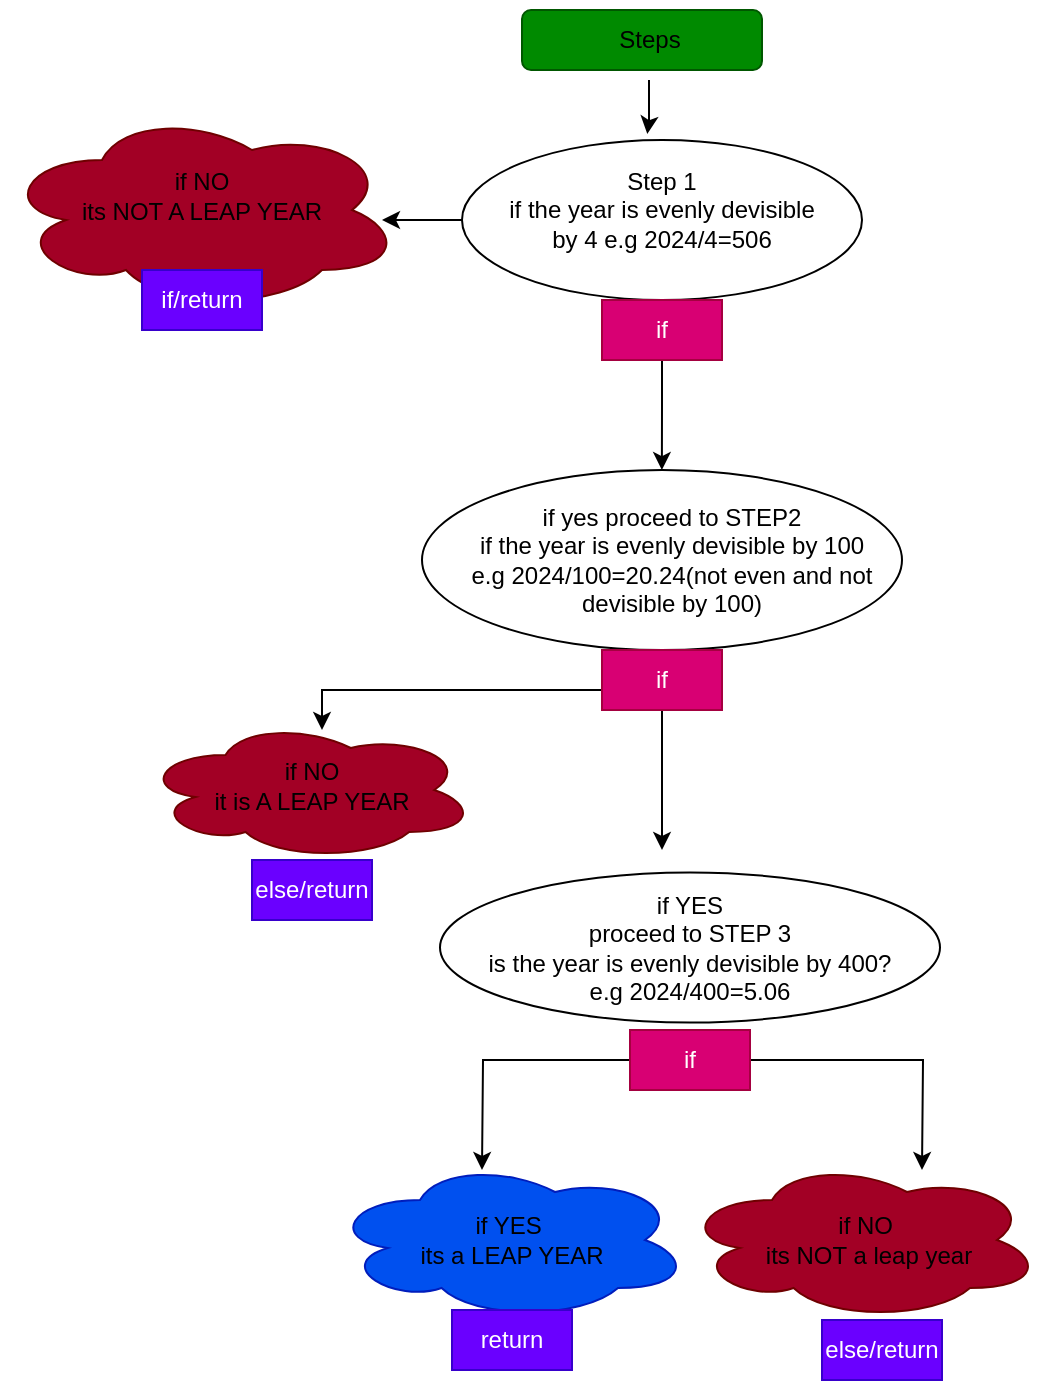 <mxfile version="21.5.2" type="github">
  <diagram name="Page-1" id="adKl4CLT3Nsbqhb6SNV6">
    <mxGraphModel dx="794" dy="430" grid="1" gridSize="10" guides="1" tooltips="1" connect="1" arrows="1" fold="1" page="1" pageScale="1" pageWidth="827" pageHeight="1169" math="0" shadow="0">
      <root>
        <mxCell id="0" />
        <mxCell id="1" parent="0" />
        <mxCell id="jWFTP0J90ebBevRyA3G--36" value="" style="ellipse;shape=cloud;whiteSpace=wrap;html=1;fillColor=#a20025;fontColor=#ffffff;strokeColor=#6F0000;" vertex="1" parent="1">
          <mxGeometry x="140" y="365" width="167" height="70" as="geometry" />
        </mxCell>
        <mxCell id="jWFTP0J90ebBevRyA3G--34" value="" style="ellipse;shape=cloud;whiteSpace=wrap;html=1;fillColor=#a20025;fontColor=#ffffff;strokeColor=#6F0000;" vertex="1" parent="1">
          <mxGeometry x="70" y="60" width="200" height="100" as="geometry" />
        </mxCell>
        <mxCell id="jWFTP0J90ebBevRyA3G--33" value="" style="ellipse;shape=cloud;whiteSpace=wrap;html=1;fillColor=#0050ef;fontColor=#ffffff;strokeColor=#001DBC;" vertex="1" parent="1">
          <mxGeometry x="234" y="585" width="180" height="80" as="geometry" />
        </mxCell>
        <mxCell id="jWFTP0J90ebBevRyA3G--32" value="" style="ellipse;shape=cloud;whiteSpace=wrap;html=1;fillColor=#a20025;fontColor=#ffffff;strokeColor=#6F0000;" vertex="1" parent="1">
          <mxGeometry x="410" y="585" width="180" height="80" as="geometry" />
        </mxCell>
        <mxCell id="jWFTP0J90ebBevRyA3G--29" value="" style="ellipse;whiteSpace=wrap;html=1;" vertex="1" parent="1">
          <mxGeometry x="289" y="441.25" width="250" height="75" as="geometry" />
        </mxCell>
        <mxCell id="jWFTP0J90ebBevRyA3G--85" style="edgeStyle=orthogonalEdgeStyle;rounded=0;orthogonalLoop=1;jettySize=auto;html=1;" edge="1" parent="1" source="jWFTP0J90ebBevRyA3G--28">
          <mxGeometry relative="1" as="geometry">
            <mxPoint x="230" y="370" as="targetPoint" />
            <Array as="points">
              <mxPoint x="400" y="350" />
              <mxPoint x="230" y="350" />
            </Array>
          </mxGeometry>
        </mxCell>
        <mxCell id="jWFTP0J90ebBevRyA3G--28" value="" style="ellipse;whiteSpace=wrap;html=1;" vertex="1" parent="1">
          <mxGeometry x="280" y="240" width="240" height="90" as="geometry" />
        </mxCell>
        <mxCell id="jWFTP0J90ebBevRyA3G--72" style="edgeStyle=orthogonalEdgeStyle;rounded=0;orthogonalLoop=1;jettySize=auto;html=1;entryX=0.95;entryY=0.55;entryDx=0;entryDy=0;entryPerimeter=0;" edge="1" parent="1" source="jWFTP0J90ebBevRyA3G--27" target="jWFTP0J90ebBevRyA3G--34">
          <mxGeometry relative="1" as="geometry" />
        </mxCell>
        <mxCell id="jWFTP0J90ebBevRyA3G--27" value="" style="ellipse;whiteSpace=wrap;html=1;" vertex="1" parent="1">
          <mxGeometry x="300" y="75" width="200" height="80" as="geometry" />
        </mxCell>
        <mxCell id="jWFTP0J90ebBevRyA3G--1" value="" style="rounded=1;whiteSpace=wrap;html=1;fillColor=#008a00;fontColor=#ffffff;strokeColor=#005700;" vertex="1" parent="1">
          <mxGeometry x="330" y="10" width="120" height="30" as="geometry" />
        </mxCell>
        <mxCell id="jWFTP0J90ebBevRyA3G--74" style="edgeStyle=orthogonalEdgeStyle;rounded=0;orthogonalLoop=1;jettySize=auto;html=1;entryX=0.454;entryY=0.025;entryDx=0;entryDy=0;entryPerimeter=0;" edge="1" parent="1" source="jWFTP0J90ebBevRyA3G--2" target="jWFTP0J90ebBevRyA3G--5">
          <mxGeometry relative="1" as="geometry" />
        </mxCell>
        <mxCell id="jWFTP0J90ebBevRyA3G--2" value="Steps" style="text;html=1;strokeColor=none;fillColor=none;align=center;verticalAlign=middle;whiteSpace=wrap;rounded=0;" vertex="1" parent="1">
          <mxGeometry x="328.5" y="5" width="130" height="40" as="geometry" />
        </mxCell>
        <mxCell id="jWFTP0J90ebBevRyA3G--5" value="Step 1&lt;br&gt;if the year is evenly devisible by 4 e.g 2024/4=506" style="text;html=1;align=center;verticalAlign=middle;whiteSpace=wrap;rounded=0;" vertex="1" parent="1">
          <mxGeometry x="320" y="70" width="160" height="80" as="geometry" />
        </mxCell>
        <mxCell id="jWFTP0J90ebBevRyA3G--12" value="if yes proceed to STEP2&lt;br&gt;if the year is evenly devisible by 100&lt;br&gt;e.g 2024/100=20.24(not even and not devisible by 100)" style="text;html=1;align=center;verticalAlign=middle;whiteSpace=wrap;rounded=0;" vertex="1" parent="1">
          <mxGeometry x="290" y="230" width="230" height="110" as="geometry" />
        </mxCell>
        <mxCell id="jWFTP0J90ebBevRyA3G--14" value="if NO&lt;br&gt;its NOT A LEAP YEAR" style="text;html=1;align=center;verticalAlign=middle;whiteSpace=wrap;rounded=0;" vertex="1" parent="1">
          <mxGeometry x="100" y="75" width="140" height="55" as="geometry" />
        </mxCell>
        <mxCell id="jWFTP0J90ebBevRyA3G--18" value="if YES&lt;br&gt;proceed to STEP 3&lt;br&gt;is the year is evenly devisible by 400?&lt;br&gt;e.g 2024/400=5.06&lt;br&gt;" style="text;html=1;strokeColor=none;fillColor=none;align=center;verticalAlign=middle;whiteSpace=wrap;rounded=0;" vertex="1" parent="1">
          <mxGeometry x="289" y="450" width="250" height="57.5" as="geometry" />
        </mxCell>
        <mxCell id="jWFTP0J90ebBevRyA3G--20" value="if YES&amp;nbsp;&lt;br&gt;its a LEAP YEAR" style="text;html=1;strokeColor=none;fillColor=none;align=center;verticalAlign=middle;whiteSpace=wrap;rounded=0;" vertex="1" parent="1">
          <mxGeometry x="255" y="610" width="140" height="30" as="geometry" />
        </mxCell>
        <mxCell id="jWFTP0J90ebBevRyA3G--22" value="if NO&amp;nbsp;&lt;br&gt;its NOT a leap year" style="text;html=1;strokeColor=none;fillColor=none;align=center;verticalAlign=middle;whiteSpace=wrap;rounded=0;" vertex="1" parent="1">
          <mxGeometry x="430" y="600" width="147" height="50" as="geometry" />
        </mxCell>
        <mxCell id="jWFTP0J90ebBevRyA3G--26" value="if NO&lt;br&gt;it is A LEAP YEAR" style="text;html=1;strokeColor=none;fillColor=none;align=center;verticalAlign=middle;whiteSpace=wrap;rounded=0;rotation=0;" vertex="1" parent="1">
          <mxGeometry x="160" y="360" width="130" height="75" as="geometry" />
        </mxCell>
        <mxCell id="jWFTP0J90ebBevRyA3G--76" style="edgeStyle=orthogonalEdgeStyle;rounded=0;orthogonalLoop=1;jettySize=auto;html=1;entryX=0.478;entryY=0.091;entryDx=0;entryDy=0;entryPerimeter=0;" edge="1" parent="1" source="jWFTP0J90ebBevRyA3G--40" target="jWFTP0J90ebBevRyA3G--12">
          <mxGeometry relative="1" as="geometry" />
        </mxCell>
        <mxCell id="jWFTP0J90ebBevRyA3G--40" value="if" style="text;html=1;strokeColor=#A50040;fillColor=#d80073;align=center;verticalAlign=middle;whiteSpace=wrap;rounded=0;fontColor=#ffffff;" vertex="1" parent="1">
          <mxGeometry x="370" y="155" width="60" height="30" as="geometry" />
        </mxCell>
        <mxCell id="jWFTP0J90ebBevRyA3G--77" style="edgeStyle=orthogonalEdgeStyle;rounded=0;orthogonalLoop=1;jettySize=auto;html=1;" edge="1" parent="1" source="jWFTP0J90ebBevRyA3G--42">
          <mxGeometry relative="1" as="geometry">
            <mxPoint x="400" y="430" as="targetPoint" />
          </mxGeometry>
        </mxCell>
        <mxCell id="jWFTP0J90ebBevRyA3G--42" value="if" style="text;html=1;strokeColor=#A50040;fillColor=#d80073;align=center;verticalAlign=middle;whiteSpace=wrap;rounded=0;fontColor=#ffffff;" vertex="1" parent="1">
          <mxGeometry x="370" y="330" width="60" height="30" as="geometry" />
        </mxCell>
        <mxCell id="jWFTP0J90ebBevRyA3G--80" style="edgeStyle=orthogonalEdgeStyle;rounded=0;orthogonalLoop=1;jettySize=auto;html=1;" edge="1" parent="1" source="jWFTP0J90ebBevRyA3G--44">
          <mxGeometry relative="1" as="geometry">
            <mxPoint x="310" y="590" as="targetPoint" />
          </mxGeometry>
        </mxCell>
        <mxCell id="jWFTP0J90ebBevRyA3G--82" style="edgeStyle=orthogonalEdgeStyle;rounded=0;orthogonalLoop=1;jettySize=auto;html=1;" edge="1" parent="1" source="jWFTP0J90ebBevRyA3G--44">
          <mxGeometry relative="1" as="geometry">
            <mxPoint x="530" y="590" as="targetPoint" />
          </mxGeometry>
        </mxCell>
        <mxCell id="jWFTP0J90ebBevRyA3G--44" value="if" style="text;html=1;strokeColor=#A50040;fillColor=#d80073;align=center;verticalAlign=middle;whiteSpace=wrap;rounded=0;fontColor=#ffffff;" vertex="1" parent="1">
          <mxGeometry x="384" y="520" width="60" height="30" as="geometry" />
        </mxCell>
        <mxCell id="jWFTP0J90ebBevRyA3G--49" value="if/return" style="text;html=1;strokeColor=#3700CC;fillColor=#6a00ff;align=center;verticalAlign=middle;whiteSpace=wrap;rounded=0;fontColor=#ffffff;" vertex="1" parent="1">
          <mxGeometry x="140" y="140" width="60" height="30" as="geometry" />
        </mxCell>
        <mxCell id="jWFTP0J90ebBevRyA3G--50" value="else/return" style="text;html=1;strokeColor=#3700CC;fillColor=#6a00ff;align=center;verticalAlign=middle;whiteSpace=wrap;rounded=0;fontColor=#ffffff;" vertex="1" parent="1">
          <mxGeometry x="480" y="665" width="60" height="30" as="geometry" />
        </mxCell>
        <mxCell id="jWFTP0J90ebBevRyA3G--51" value="return" style="text;html=1;strokeColor=#3700CC;fillColor=#6a00ff;align=center;verticalAlign=middle;whiteSpace=wrap;rounded=0;fontColor=#ffffff;" vertex="1" parent="1">
          <mxGeometry x="295" y="660" width="60" height="30" as="geometry" />
        </mxCell>
        <mxCell id="jWFTP0J90ebBevRyA3G--54" style="edgeStyle=orthogonalEdgeStyle;rounded=0;orthogonalLoop=1;jettySize=auto;html=1;exitX=0.5;exitY=1;exitDx=0;exitDy=0;" edge="1" parent="1" source="jWFTP0J90ebBevRyA3G--44" target="jWFTP0J90ebBevRyA3G--44">
          <mxGeometry relative="1" as="geometry" />
        </mxCell>
        <mxCell id="jWFTP0J90ebBevRyA3G--48" value="else/return" style="text;html=1;strokeColor=#3700CC;fillColor=#6a00ff;align=center;verticalAlign=middle;whiteSpace=wrap;rounded=0;fontColor=#ffffff;" vertex="1" parent="1">
          <mxGeometry x="195" y="435" width="60" height="30" as="geometry" />
        </mxCell>
      </root>
    </mxGraphModel>
  </diagram>
</mxfile>

